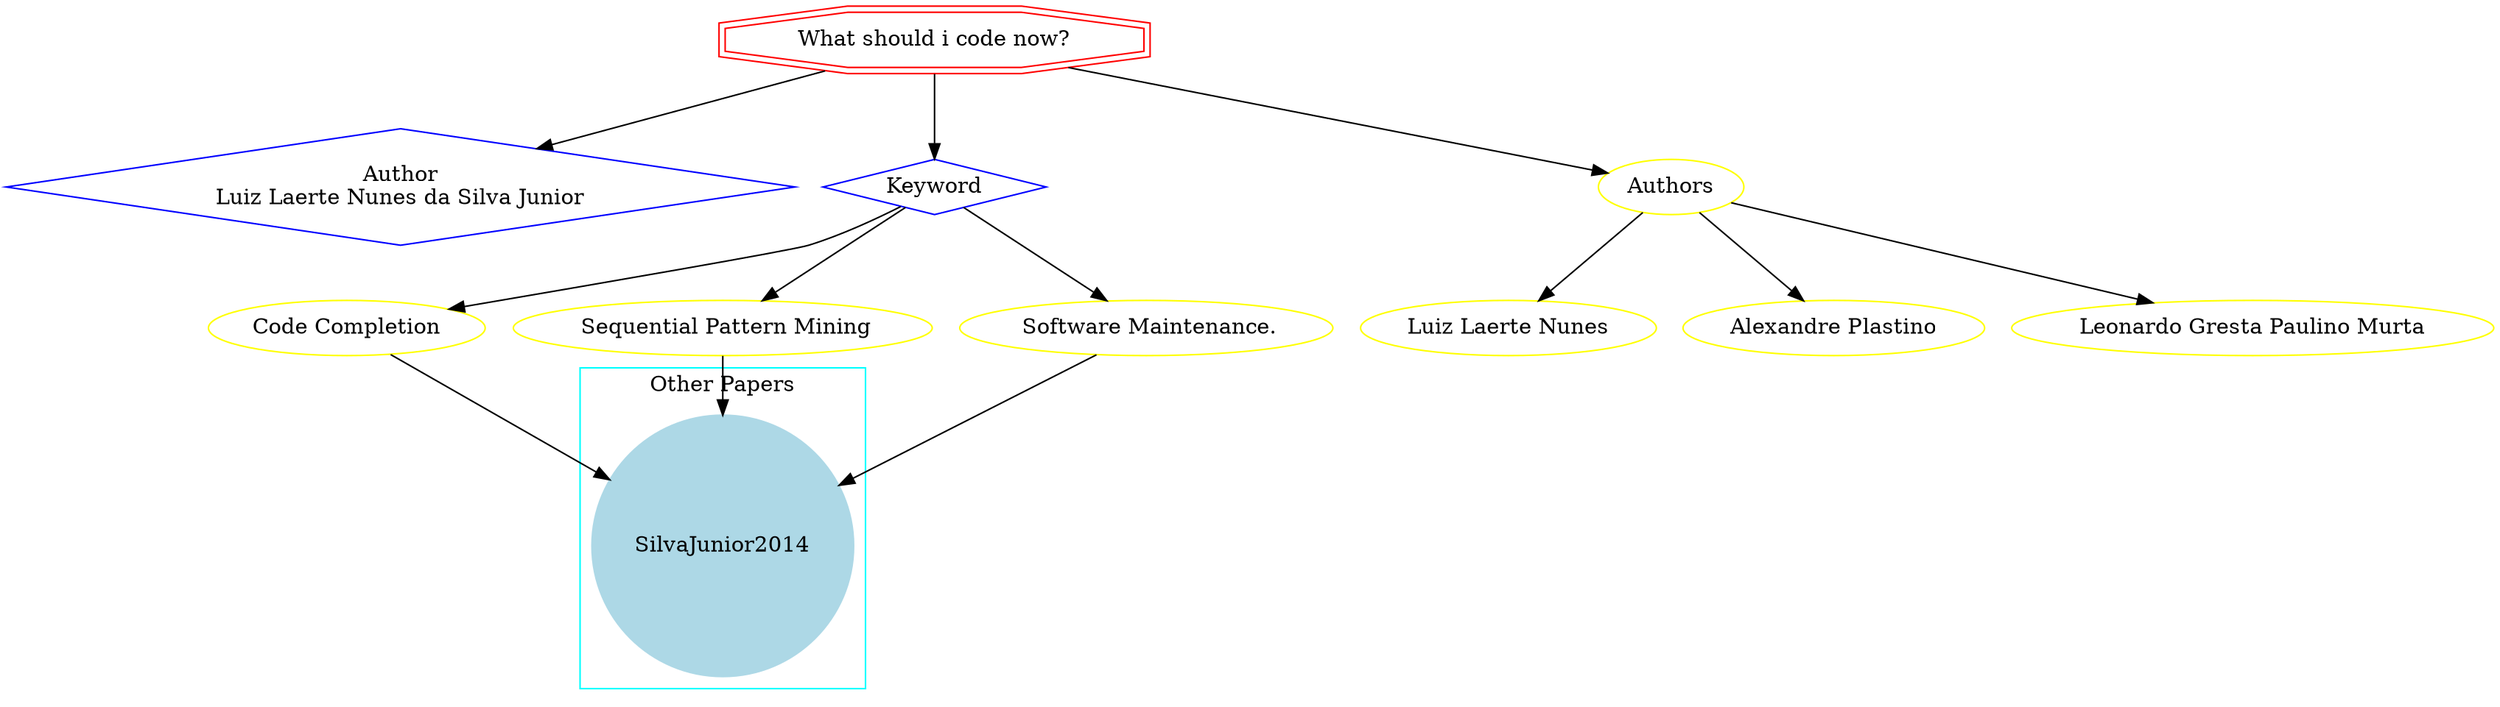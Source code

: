 strict digraph mind_map93 {
	node [color=red shape=doubleoctagon]
	"What should i code now?"
	node [color=blue shape=diamond]
	"Author
Luiz Laerte Nunes da Silva Junior"
	Keyword
	"What should i code now?" -> "Author
Luiz Laerte Nunes da Silva Junior"
	"What should i code now?" -> Keyword
	node [color=yellow shape=ellipse]
	"Code Completion"
	Keyword -> "Code Completion"
	" Sequential Pattern Mining"
	Keyword -> " Sequential Pattern Mining"
	" Software Maintenance."
	Keyword -> " Software Maintenance."
	subgraph cluster_0 {
		node [style=filled]
		node [color=lightblue shape=circle]
		label="Other Papers"
		color=cyan
		SilvaJunior2014
	}
	"Code Completion" -> SilvaJunior2014
	" Sequential Pattern Mining" -> SilvaJunior2014
	" Software Maintenance." -> SilvaJunior2014
	"What should i code now?" -> Authors
	Authors -> "Luiz Laerte Nunes"
	Authors -> "Alexandre Plastino"
	Authors -> "Leonardo Gresta Paulino Murta"
}
